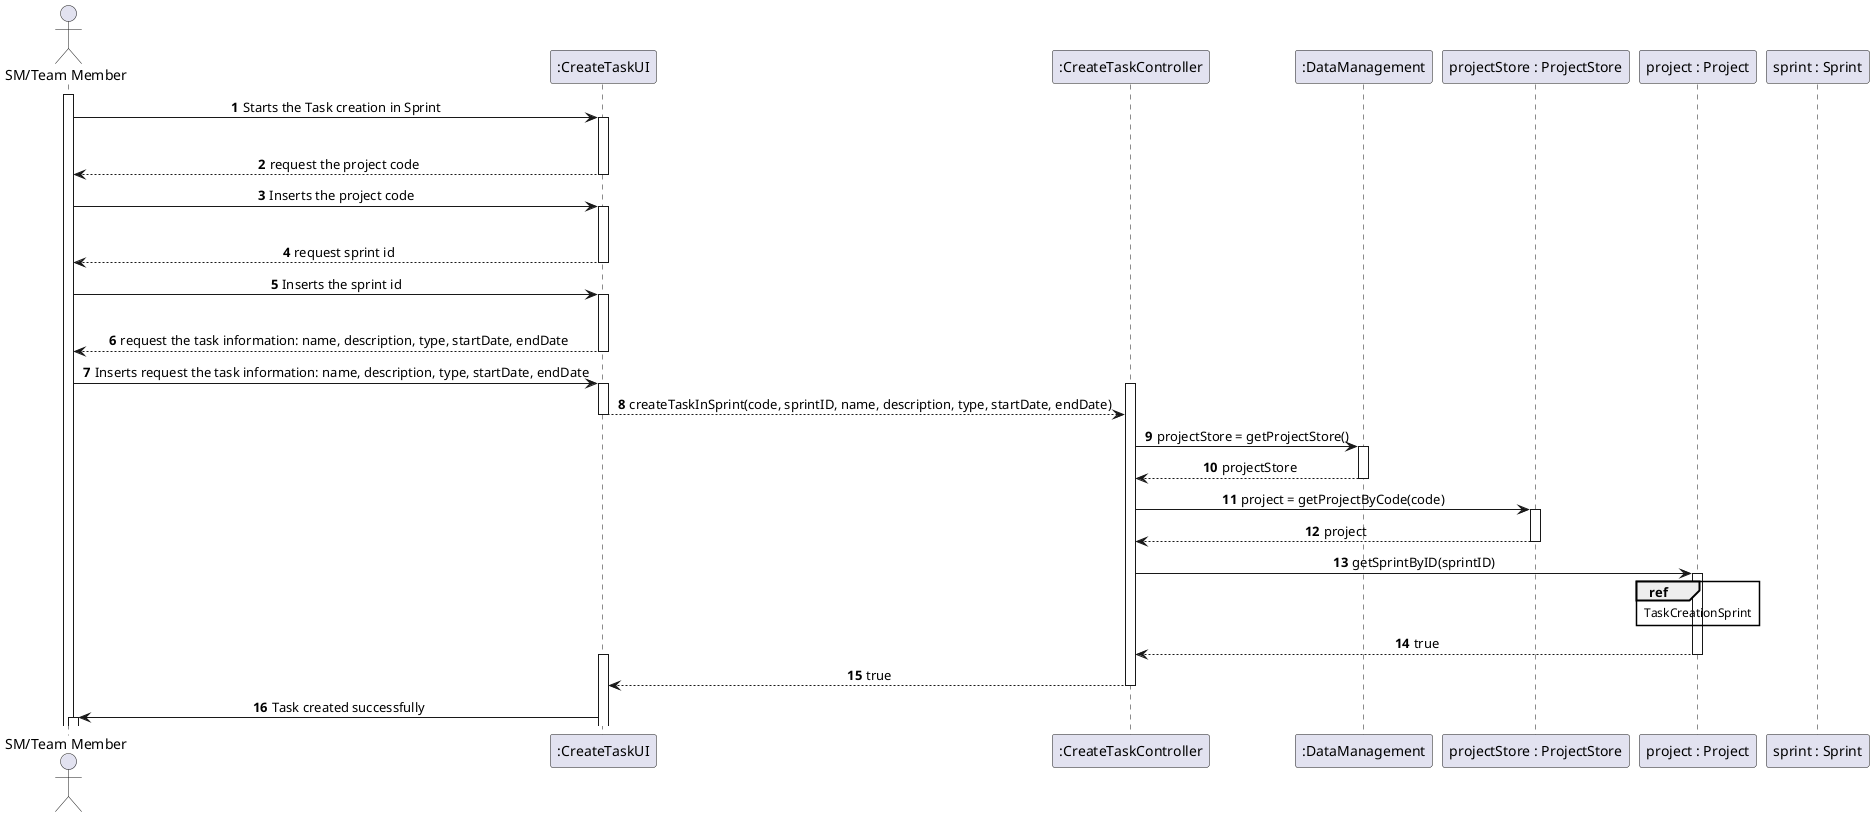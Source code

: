 @startuml
'https://plantuml.com/sequence-diagram

autonumber
autoactivate on

Actor "SM/Team Member" as ACTOR
activate ACTOR
Participant ":CreateTaskUI" as UI
Participant ":CreateTaskController" as CreateTaskController
Participant ":DataManagement" as DataManagement
Participant "projectStore : ProjectStore" as ProjectStore
Participant "project : Project" as Project
Participant "sprint : Sprint" as Sprint

skinparam sequenceMessageAlign center
autonumber

ACTOR -> UI: Starts the Task creation in Sprint
|||
UI --> ACTOR : request the project code
ACTOR -> UI: Inserts the project code
|||
UI --> ACTOR : request sprint id
ACTOR -> UI: Inserts the sprint id
|||
UI --> ACTOR : request the task information: name, description, type, startDate, endDate
ACTOR -> UI : Inserts request the task information: name, description, type, startDate, endDate

activate CreateTaskController

UI --> CreateTaskController : createTaskInSprint(code, sprintID, name, description, type, startDate, endDate)

CreateTaskController -> DataManagement : projectStore = getProjectStore()
DataManagement --> CreateTaskController : projectStore

CreateTaskController -> ProjectStore : project = getProjectByCode(code)
ProjectStore --> CreateTaskController : project

CreateTaskController -> Project : getSprintByID(sprintID)

ref over Project
TaskCreationSprint
end ref
Project --> CreateTaskController : true
activate UI
CreateTaskController --> UI : true
UI -> ACTOR : Task created successfully
@enduml